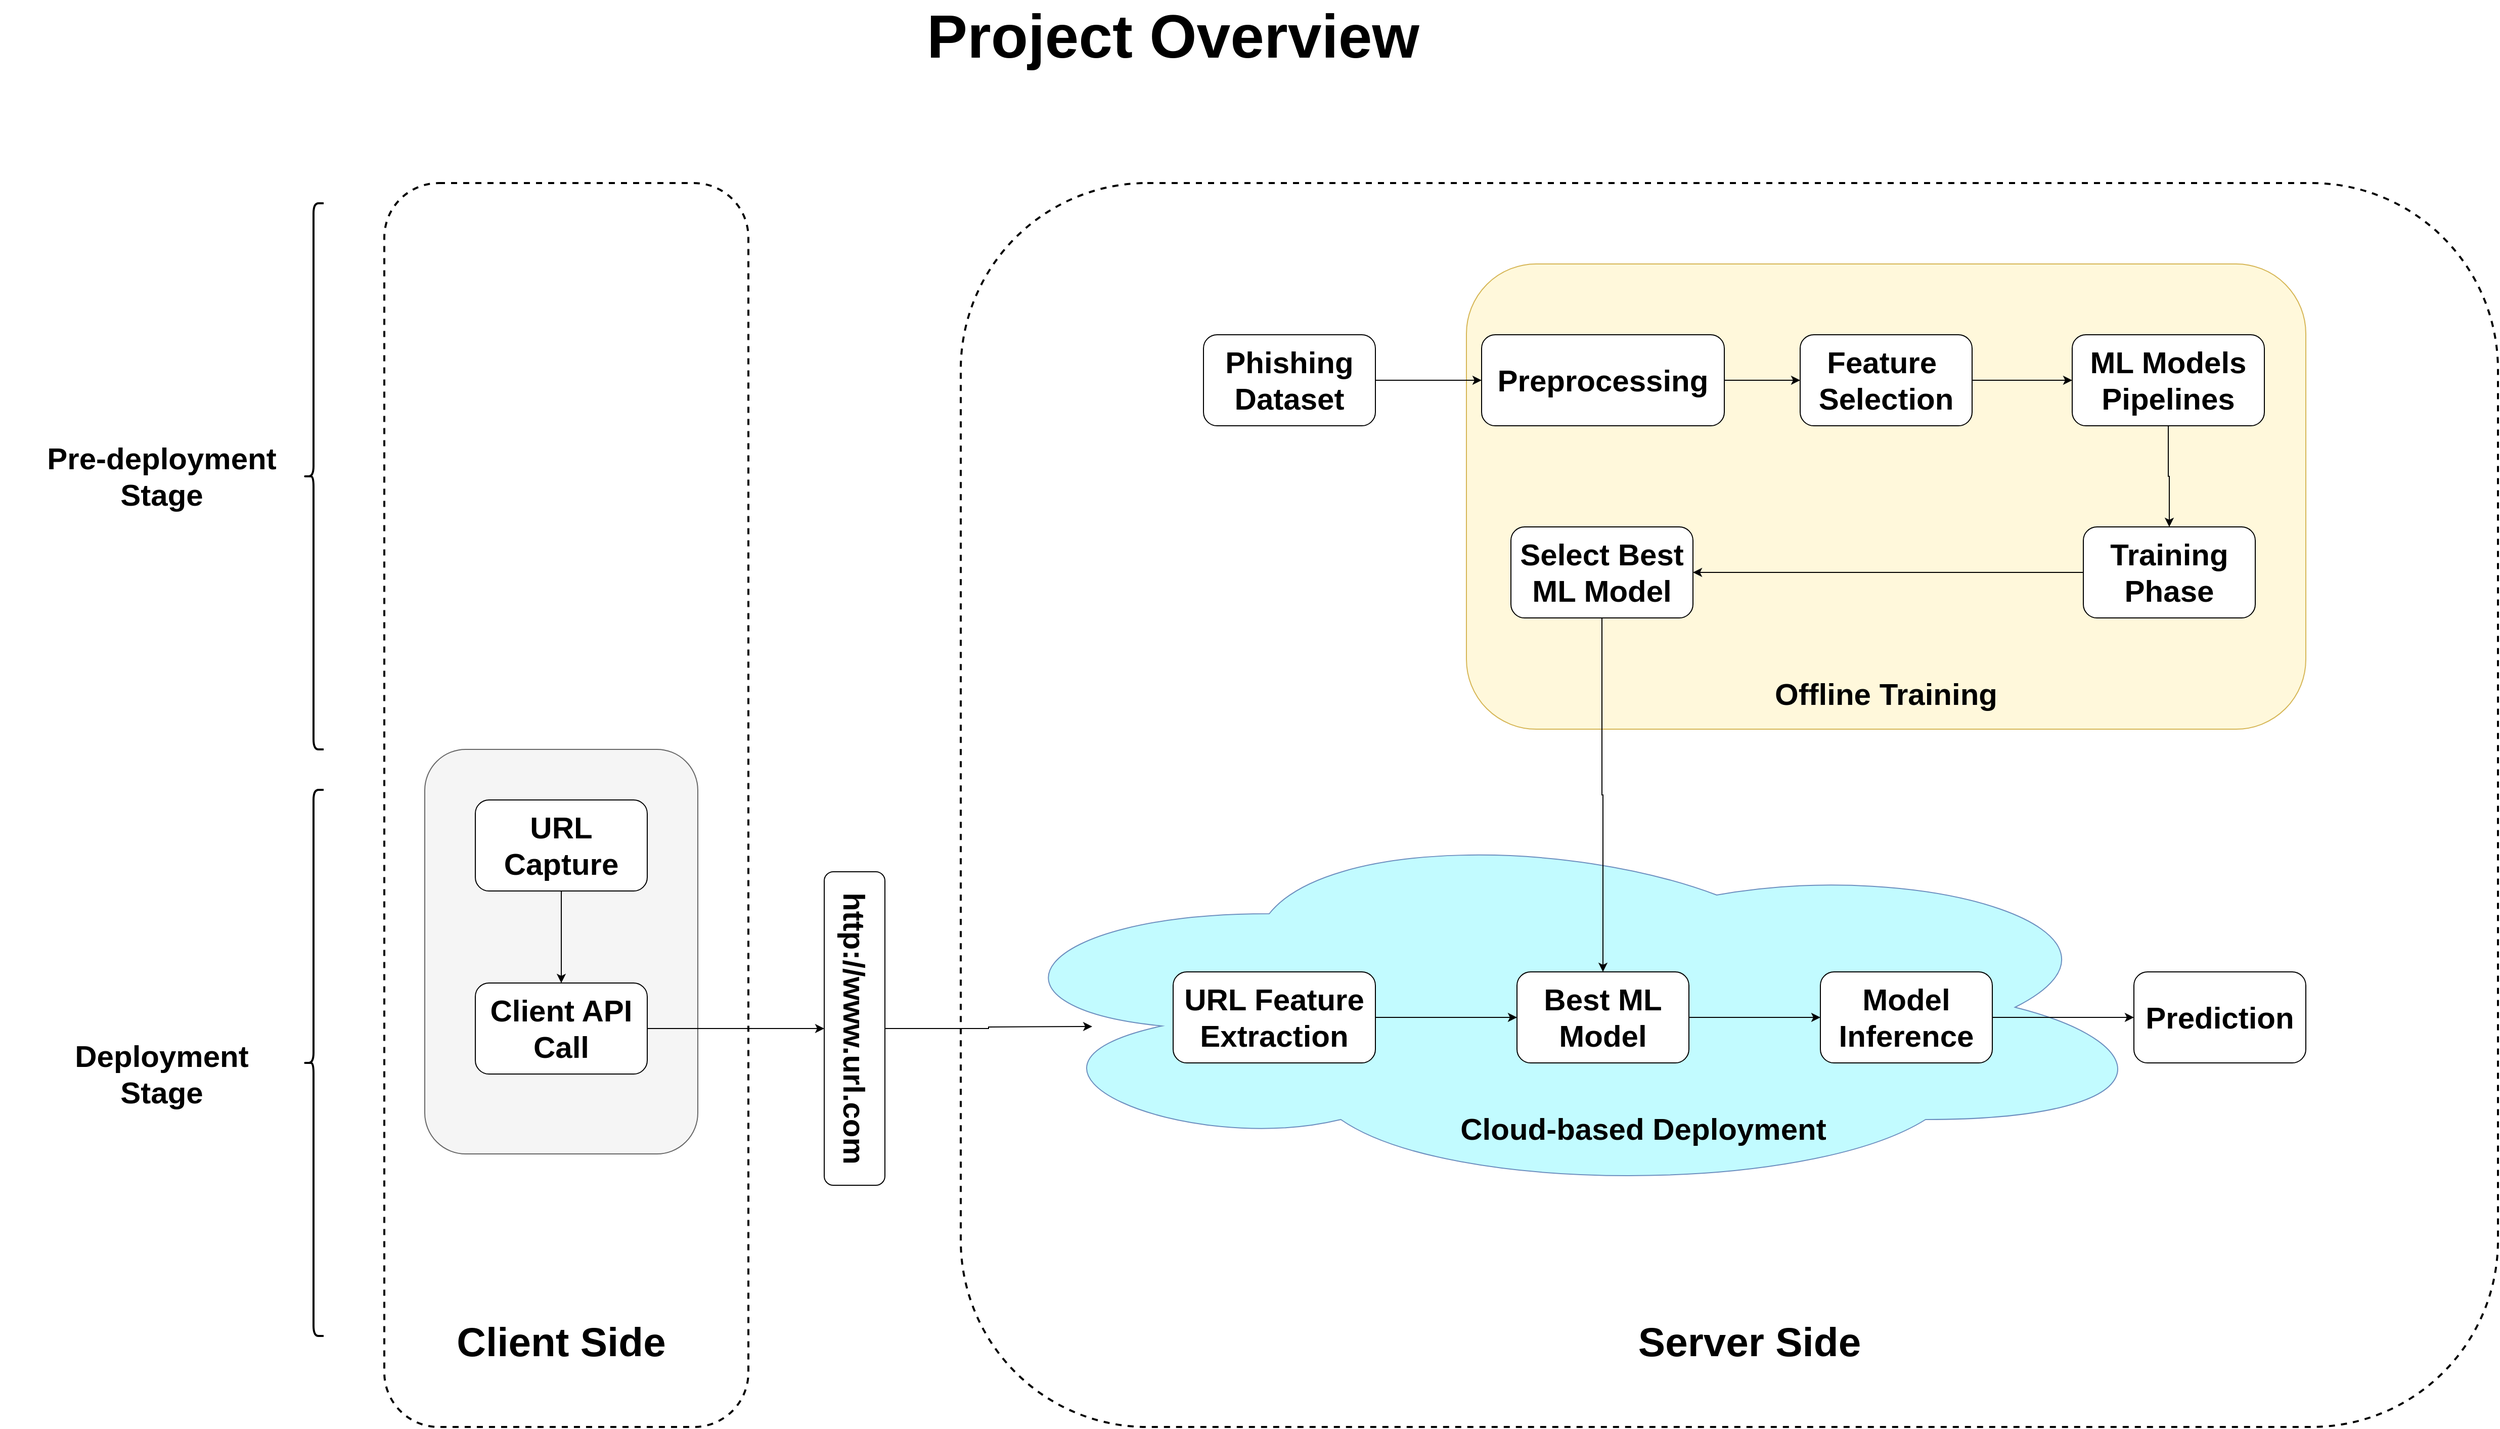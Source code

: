 <mxfile version="24.7.6">
  <diagram name="Page-1" id="r9Md3Hp_UdAw_d0ZA2sm">
    <mxGraphModel dx="3425" dy="1813" grid="1" gridSize="10" guides="1" tooltips="1" connect="1" arrows="1" fold="1" page="0" pageScale="1" pageWidth="850" pageHeight="1100" math="0" shadow="0">
      <root>
        <mxCell id="0" />
        <mxCell id="1" parent="0" />
        <mxCell id="gCfjpimIp_-97xmTpdDT-47" value="" style="rounded=1;whiteSpace=wrap;html=1;fillColor=#f5f5f5;fontColor=#333333;strokeColor=#666666;fontSize=30;" vertex="1" parent="1">
          <mxGeometry x="-300" y="450" width="270" height="400" as="geometry" />
        </mxCell>
        <mxCell id="gCfjpimIp_-97xmTpdDT-45" value="" style="rounded=1;whiteSpace=wrap;html=1;fillColor=none;strokeWidth=2;dashed=1;fontSize=30;" vertex="1" parent="1">
          <mxGeometry x="-340" y="-110" width="360" height="1230" as="geometry" />
        </mxCell>
        <mxCell id="gCfjpimIp_-97xmTpdDT-30" value="" style="rounded=1;whiteSpace=wrap;html=1;fillColor=none;dashed=1;strokeWidth=2;fontSize=30;" vertex="1" parent="1">
          <mxGeometry x="230" y="-110" width="1520" height="1230" as="geometry" />
        </mxCell>
        <mxCell id="gCfjpimIp_-97xmTpdDT-14" value="" style="rounded=1;whiteSpace=wrap;html=1;fillColor=#FFF8DB;strokeColor=#d6b656;fontSize=30;" vertex="1" parent="1">
          <mxGeometry x="730" y="-30" width="830" height="460" as="geometry" />
        </mxCell>
        <mxCell id="gCfjpimIp_-97xmTpdDT-8" value="" style="edgeStyle=orthogonalEdgeStyle;rounded=0;orthogonalLoop=1;jettySize=auto;html=1;entryX=0;entryY=0.5;entryDx=0;entryDy=0;fontSize=30;" edge="1" parent="1" source="gCfjpimIp_-97xmTpdDT-1" target="gCfjpimIp_-97xmTpdDT-2">
          <mxGeometry relative="1" as="geometry">
            <mxPoint x="745" y="85" as="targetPoint" />
          </mxGeometry>
        </mxCell>
        <mxCell id="gCfjpimIp_-97xmTpdDT-1" value="&lt;font style=&quot;font-size: 30px;&quot;&gt;&lt;b style=&quot;font-size: 30px;&quot;&gt;Phishing&lt;/b&gt;&lt;/font&gt;&lt;div style=&quot;font-size: 30px;&quot;&gt;&lt;font style=&quot;font-size: 30px;&quot;&gt;&lt;b style=&quot;font-size: 30px;&quot;&gt;Dataset&lt;/b&gt;&lt;/font&gt;&lt;/div&gt;" style="rounded=1;whiteSpace=wrap;html=1;fillColor=default;fontSize=30;" vertex="1" parent="1">
          <mxGeometry x="470" y="40" width="170" height="90" as="geometry" />
        </mxCell>
        <mxCell id="gCfjpimIp_-97xmTpdDT-9" value="" style="edgeStyle=orthogonalEdgeStyle;rounded=0;orthogonalLoop=1;jettySize=auto;html=1;fontSize=30;" edge="1" parent="1" source="gCfjpimIp_-97xmTpdDT-2" target="gCfjpimIp_-97xmTpdDT-3">
          <mxGeometry relative="1" as="geometry" />
        </mxCell>
        <mxCell id="gCfjpimIp_-97xmTpdDT-2" value="&lt;span style=&quot;font-size: 30px;&quot;&gt;&lt;b style=&quot;font-size: 30px;&quot;&gt;Preprocessing&lt;/b&gt;&lt;/span&gt;" style="rounded=1;whiteSpace=wrap;html=1;fontSize=30;" vertex="1" parent="1">
          <mxGeometry x="745" y="40" width="240" height="90" as="geometry" />
        </mxCell>
        <mxCell id="gCfjpimIp_-97xmTpdDT-10" value="" style="edgeStyle=orthogonalEdgeStyle;rounded=0;orthogonalLoop=1;jettySize=auto;html=1;fontSize=30;" edge="1" parent="1" source="gCfjpimIp_-97xmTpdDT-3" target="gCfjpimIp_-97xmTpdDT-4">
          <mxGeometry relative="1" as="geometry" />
        </mxCell>
        <mxCell id="gCfjpimIp_-97xmTpdDT-3" value="&lt;span style=&quot;font-size: 30px;&quot;&gt;&lt;b style=&quot;font-size: 30px;&quot;&gt;Feature&amp;nbsp;&lt;/b&gt;&lt;/span&gt;&lt;div style=&quot;font-size: 30px;&quot;&gt;&lt;span style=&quot;font-size: 30px;&quot;&gt;&lt;b style=&quot;font-size: 30px;&quot;&gt;Selection&lt;/b&gt;&lt;/span&gt;&lt;/div&gt;" style="rounded=1;whiteSpace=wrap;html=1;fontSize=30;" vertex="1" parent="1">
          <mxGeometry x="1060" y="40" width="170" height="90" as="geometry" />
        </mxCell>
        <mxCell id="gCfjpimIp_-97xmTpdDT-11" value="" style="edgeStyle=orthogonalEdgeStyle;rounded=0;orthogonalLoop=1;jettySize=auto;html=1;fontSize=30;" edge="1" parent="1" source="gCfjpimIp_-97xmTpdDT-4" target="gCfjpimIp_-97xmTpdDT-5">
          <mxGeometry relative="1" as="geometry" />
        </mxCell>
        <mxCell id="gCfjpimIp_-97xmTpdDT-4" value="&lt;span style=&quot;font-size: 30px;&quot;&gt;&lt;b style=&quot;font-size: 30px;&quot;&gt;ML Models&lt;/b&gt;&lt;/span&gt;&lt;div style=&quot;font-size: 30px;&quot;&gt;&lt;span style=&quot;font-size: 30px;&quot;&gt;&lt;b style=&quot;font-size: 30px;&quot;&gt;Pipelines&lt;/b&gt;&lt;/span&gt;&lt;/div&gt;" style="rounded=1;whiteSpace=wrap;html=1;fontSize=30;" vertex="1" parent="1">
          <mxGeometry x="1329" y="40" width="190" height="90" as="geometry" />
        </mxCell>
        <mxCell id="gCfjpimIp_-97xmTpdDT-12" value="" style="edgeStyle=orthogonalEdgeStyle;rounded=0;orthogonalLoop=1;jettySize=auto;html=1;fontSize=30;" edge="1" parent="1" source="gCfjpimIp_-97xmTpdDT-5" target="gCfjpimIp_-97xmTpdDT-6">
          <mxGeometry relative="1" as="geometry" />
        </mxCell>
        <mxCell id="gCfjpimIp_-97xmTpdDT-5" value="&lt;span style=&quot;font-size: 30px;&quot;&gt;&lt;b style=&quot;font-size: 30px;&quot;&gt;Training Phase&lt;/b&gt;&lt;/span&gt;" style="rounded=1;whiteSpace=wrap;html=1;fontSize=30;" vertex="1" parent="1">
          <mxGeometry x="1340" y="230" width="170" height="90" as="geometry" />
        </mxCell>
        <mxCell id="gCfjpimIp_-97xmTpdDT-6" value="&lt;span style=&quot;font-size: 30px;&quot;&gt;&lt;b style=&quot;font-size: 30px;&quot;&gt;Select Best&lt;/b&gt;&lt;/span&gt;&lt;div style=&quot;font-size: 30px;&quot;&gt;&lt;span style=&quot;font-size: 30px;&quot;&gt;&lt;b style=&quot;font-size: 30px;&quot;&gt;ML Model&lt;/b&gt;&lt;/span&gt;&lt;/div&gt;" style="rounded=1;whiteSpace=wrap;html=1;fontSize=30;" vertex="1" parent="1">
          <mxGeometry x="774" y="230" width="180" height="90" as="geometry" />
        </mxCell>
        <mxCell id="gCfjpimIp_-97xmTpdDT-15" value="&lt;font style=&quot;font-size: 30px;&quot;&gt;&lt;b style=&quot;font-size: 30px;&quot;&gt;Offline Training&lt;/b&gt;&lt;/font&gt;" style="text;html=1;align=center;verticalAlign=middle;whiteSpace=wrap;rounded=0;fontSize=30;" vertex="1" parent="1">
          <mxGeometry x="985" y="380" width="320" height="30" as="geometry" />
        </mxCell>
        <mxCell id="gCfjpimIp_-97xmTpdDT-29" value="" style="ellipse;shape=cloud;whiteSpace=wrap;html=1;fillColor=#c2fbff;strokeColor=#6c8ebf;fontSize=30;" vertex="1" parent="1">
          <mxGeometry x="240" y="520" width="1180" height="370" as="geometry" />
        </mxCell>
        <mxCell id="gCfjpimIp_-97xmTpdDT-25" value="" style="edgeStyle=orthogonalEdgeStyle;rounded=0;orthogonalLoop=1;jettySize=auto;html=1;entryX=0;entryY=0.5;entryDx=0;entryDy=0;fontSize=30;" edge="1" parent="1" source="gCfjpimIp_-97xmTpdDT-19" target="gCfjpimIp_-97xmTpdDT-23">
          <mxGeometry relative="1" as="geometry">
            <mxPoint x="1055" y="715" as="targetPoint" />
          </mxGeometry>
        </mxCell>
        <mxCell id="gCfjpimIp_-97xmTpdDT-19" value="&lt;span style=&quot;font-size: 30px;&quot;&gt;&lt;b style=&quot;font-size: 30px;&quot;&gt;Best ML&lt;/b&gt;&lt;/span&gt;&lt;div style=&quot;font-size: 30px;&quot;&gt;&lt;b style=&quot;font-size: 30px; background-color: initial;&quot;&gt;Model&lt;/b&gt;&lt;/div&gt;" style="rounded=1;whiteSpace=wrap;html=1;fontSize=30;" vertex="1" parent="1">
          <mxGeometry x="780" y="670" width="170" height="90" as="geometry" />
        </mxCell>
        <mxCell id="gCfjpimIp_-97xmTpdDT-22" value="" style="edgeStyle=orthogonalEdgeStyle;rounded=0;orthogonalLoop=1;jettySize=auto;html=1;entryX=0;entryY=0.5;entryDx=0;entryDy=0;fontSize=30;" edge="1" parent="1" source="gCfjpimIp_-97xmTpdDT-20" target="gCfjpimIp_-97xmTpdDT-19">
          <mxGeometry relative="1" as="geometry">
            <mxPoint x="745.0" y="715" as="targetPoint" />
          </mxGeometry>
        </mxCell>
        <mxCell id="gCfjpimIp_-97xmTpdDT-20" value="&lt;span style=&quot;font-size: 30px;&quot;&gt;&lt;b style=&quot;font-size: 30px;&quot;&gt;URL Feature&lt;/b&gt;&lt;/span&gt;&lt;div style=&quot;font-size: 30px;&quot;&gt;&lt;span style=&quot;font-size: 30px;&quot;&gt;&lt;b style=&quot;font-size: 30px;&quot;&gt;Extraction&lt;/b&gt;&lt;/span&gt;&lt;/div&gt;" style="rounded=1;whiteSpace=wrap;html=1;fontSize=30;" vertex="1" parent="1">
          <mxGeometry x="440" y="670" width="200" height="90" as="geometry" />
        </mxCell>
        <mxCell id="gCfjpimIp_-97xmTpdDT-28" value="" style="edgeStyle=orthogonalEdgeStyle;rounded=0;orthogonalLoop=1;jettySize=auto;html=1;entryX=0;entryY=0.5;entryDx=0;entryDy=0;fontSize=30;" edge="1" parent="1" source="gCfjpimIp_-97xmTpdDT-23" target="gCfjpimIp_-97xmTpdDT-26">
          <mxGeometry relative="1" as="geometry">
            <mxPoint x="1355" y="715" as="targetPoint" />
          </mxGeometry>
        </mxCell>
        <mxCell id="gCfjpimIp_-97xmTpdDT-23" value="&lt;span style=&quot;font-size: 30px;&quot;&gt;&lt;b style=&quot;font-size: 30px;&quot;&gt;Model&lt;/b&gt;&lt;/span&gt;&lt;div style=&quot;font-size: 30px;&quot;&gt;&lt;span style=&quot;font-size: 30px;&quot;&gt;&lt;b style=&quot;font-size: 30px;&quot;&gt;Inference&lt;/b&gt;&lt;/span&gt;&lt;/div&gt;" style="rounded=1;whiteSpace=wrap;html=1;fontSize=30;" vertex="1" parent="1">
          <mxGeometry x="1080" y="670" width="170" height="90" as="geometry" />
        </mxCell>
        <mxCell id="gCfjpimIp_-97xmTpdDT-26" value="&lt;span style=&quot;font-size: 30px;&quot;&gt;&lt;b style=&quot;font-size: 30px;&quot;&gt;Prediction&lt;/b&gt;&lt;/span&gt;" style="rounded=1;whiteSpace=wrap;html=1;fontSize=30;" vertex="1" parent="1">
          <mxGeometry x="1390" y="670" width="170" height="90" as="geometry" />
        </mxCell>
        <mxCell id="gCfjpimIp_-97xmTpdDT-32" value="&lt;font style=&quot;font-size: 30px;&quot;&gt;&lt;b style=&quot;font-size: 30px;&quot;&gt;Cloud-based Deployment&lt;/b&gt;&lt;/font&gt;" style="text;html=1;align=center;verticalAlign=middle;whiteSpace=wrap;rounded=0;fontSize=30;" vertex="1" parent="1">
          <mxGeometry x="720" y="810" width="370" height="30" as="geometry" />
        </mxCell>
        <mxCell id="gCfjpimIp_-97xmTpdDT-35" value="&lt;font style=&quot;font-size: 40px;&quot;&gt;&lt;b style=&quot;font-size: 40px;&quot;&gt;Server Side&lt;/b&gt;&lt;/font&gt;" style="text;html=1;align=center;verticalAlign=middle;whiteSpace=wrap;rounded=0;fontSize=40;" vertex="1" parent="1">
          <mxGeometry x="850" y="1020" width="320" height="30" as="geometry" />
        </mxCell>
        <mxCell id="gCfjpimIp_-97xmTpdDT-39" value="" style="edgeStyle=orthogonalEdgeStyle;rounded=0;orthogonalLoop=1;jettySize=auto;html=1;fontSize=30;" edge="1" parent="1" source="gCfjpimIp_-97xmTpdDT-37">
          <mxGeometry relative="1" as="geometry">
            <mxPoint x="360" y="724" as="targetPoint" />
          </mxGeometry>
        </mxCell>
        <mxCell id="gCfjpimIp_-97xmTpdDT-37" value="&lt;font style=&quot;font-size: 30px;&quot;&gt;&lt;b style=&quot;font-size: 30px;&quot;&gt;http://www.url.com&lt;/b&gt;&lt;/font&gt;" style="rounded=1;whiteSpace=wrap;html=1;rotation=90;fontSize=30;" vertex="1" parent="1">
          <mxGeometry x="-30" y="696" width="310" height="60" as="geometry" />
        </mxCell>
        <mxCell id="gCfjpimIp_-97xmTpdDT-42" value="" style="edgeStyle=orthogonalEdgeStyle;rounded=0;orthogonalLoop=1;jettySize=auto;html=1;fontSize=30;" edge="1" parent="1" source="gCfjpimIp_-97xmTpdDT-40" target="gCfjpimIp_-97xmTpdDT-41">
          <mxGeometry relative="1" as="geometry" />
        </mxCell>
        <mxCell id="gCfjpimIp_-97xmTpdDT-40" value="&lt;span style=&quot;font-size: 30px;&quot;&gt;&lt;b style=&quot;font-size: 30px;&quot;&gt;URL Capture&lt;/b&gt;&lt;/span&gt;" style="rounded=1;whiteSpace=wrap;html=1;fillColor=default;fontSize=30;" vertex="1" parent="1">
          <mxGeometry x="-250" y="500" width="170" height="90" as="geometry" />
        </mxCell>
        <mxCell id="gCfjpimIp_-97xmTpdDT-44" value="" style="edgeStyle=orthogonalEdgeStyle;rounded=0;orthogonalLoop=1;jettySize=auto;html=1;entryX=0.5;entryY=1;entryDx=0;entryDy=0;fontSize=30;" edge="1" parent="1" source="gCfjpimIp_-97xmTpdDT-41" target="gCfjpimIp_-97xmTpdDT-37">
          <mxGeometry relative="1" as="geometry">
            <mxPoint x="25" y="726" as="targetPoint" />
          </mxGeometry>
        </mxCell>
        <mxCell id="gCfjpimIp_-97xmTpdDT-41" value="&lt;span style=&quot;font-size: 30px;&quot;&gt;&lt;b style=&quot;font-size: 30px;&quot;&gt;Client API&lt;/b&gt;&lt;/span&gt;&lt;div style=&quot;font-size: 30px;&quot;&gt;&lt;span style=&quot;font-size: 30px;&quot;&gt;&lt;b style=&quot;font-size: 30px;&quot;&gt;Call&lt;/b&gt;&lt;/span&gt;&lt;/div&gt;" style="rounded=1;whiteSpace=wrap;html=1;fillColor=default;fontSize=30;" vertex="1" parent="1">
          <mxGeometry x="-250" y="681" width="170" height="90" as="geometry" />
        </mxCell>
        <mxCell id="gCfjpimIp_-97xmTpdDT-48" value="&lt;font size=&quot;1&quot; style=&quot;&quot;&gt;&lt;b style=&quot;font-size: 40px;&quot;&gt;Client Side&lt;/b&gt;&lt;/font&gt;" style="text;html=1;align=center;verticalAlign=middle;whiteSpace=wrap;rounded=0;fontSize=30;" vertex="1" parent="1">
          <mxGeometry x="-325" y="1020" width="320" height="30" as="geometry" />
        </mxCell>
        <mxCell id="gCfjpimIp_-97xmTpdDT-49" value="" style="shape=curlyBracket;whiteSpace=wrap;html=1;rounded=1;labelPosition=left;verticalLabelPosition=middle;align=right;verticalAlign=middle;strokeWidth=2;fontSize=30;" vertex="1" parent="1">
          <mxGeometry x="-420" y="-90" width="20" height="540" as="geometry" />
        </mxCell>
        <mxCell id="gCfjpimIp_-97xmTpdDT-50" value="&lt;font style=&quot;font-size: 30px;&quot;&gt;&lt;b style=&quot;font-size: 30px;&quot;&gt;Pre-deployment&lt;/b&gt;&lt;/font&gt;&lt;div style=&quot;font-size: 30px;&quot;&gt;&lt;font style=&quot;font-size: 30px;&quot;&gt;&lt;b style=&quot;font-size: 30px;&quot;&gt;Stage&lt;/b&gt;&lt;/font&gt;&lt;/div&gt;" style="text;html=1;align=center;verticalAlign=middle;whiteSpace=wrap;rounded=0;fontSize=30;" vertex="1" parent="1">
          <mxGeometry x="-720" y="165" width="320" height="30" as="geometry" />
        </mxCell>
        <mxCell id="gCfjpimIp_-97xmTpdDT-51" value="" style="shape=curlyBracket;whiteSpace=wrap;html=1;rounded=1;labelPosition=left;verticalLabelPosition=middle;align=right;verticalAlign=middle;strokeWidth=2;fontSize=30;" vertex="1" parent="1">
          <mxGeometry x="-420" y="490" width="20" height="540" as="geometry" />
        </mxCell>
        <mxCell id="gCfjpimIp_-97xmTpdDT-52" value="&lt;font style=&quot;font-size: 30px;&quot;&gt;&lt;b style=&quot;font-size: 30px;&quot;&gt;Deployment&lt;/b&gt;&lt;/font&gt;&lt;div style=&quot;font-size: 30px;&quot;&gt;&lt;font style=&quot;font-size: 30px;&quot;&gt;&lt;b style=&quot;font-size: 30px;&quot;&gt;Stage&lt;/b&gt;&lt;/font&gt;&lt;/div&gt;" style="text;html=1;align=center;verticalAlign=middle;whiteSpace=wrap;rounded=0;fontSize=30;" vertex="1" parent="1">
          <mxGeometry x="-720" y="756" width="320" height="30" as="geometry" />
        </mxCell>
        <mxCell id="gCfjpimIp_-97xmTpdDT-18" value="" style="edgeStyle=orthogonalEdgeStyle;rounded=0;orthogonalLoop=1;jettySize=auto;html=1;entryX=0.5;entryY=0;entryDx=0;entryDy=0;fontSize=30;" edge="1" parent="1" source="gCfjpimIp_-97xmTpdDT-6" target="gCfjpimIp_-97xmTpdDT-19">
          <mxGeometry relative="1" as="geometry">
            <mxPoint x="865.0" y="415" as="targetPoint" />
          </mxGeometry>
        </mxCell>
        <mxCell id="gCfjpimIp_-97xmTpdDT-53" value="&lt;font style=&quot;font-size: 60px;&quot;&gt;Project Overview&lt;/font&gt;" style="text;html=1;align=center;verticalAlign=middle;whiteSpace=wrap;rounded=0;fontSize=50;fontStyle=1" vertex="1" parent="1">
          <mxGeometry x="160" y="-270" width="560" height="30" as="geometry" />
        </mxCell>
      </root>
    </mxGraphModel>
  </diagram>
</mxfile>
